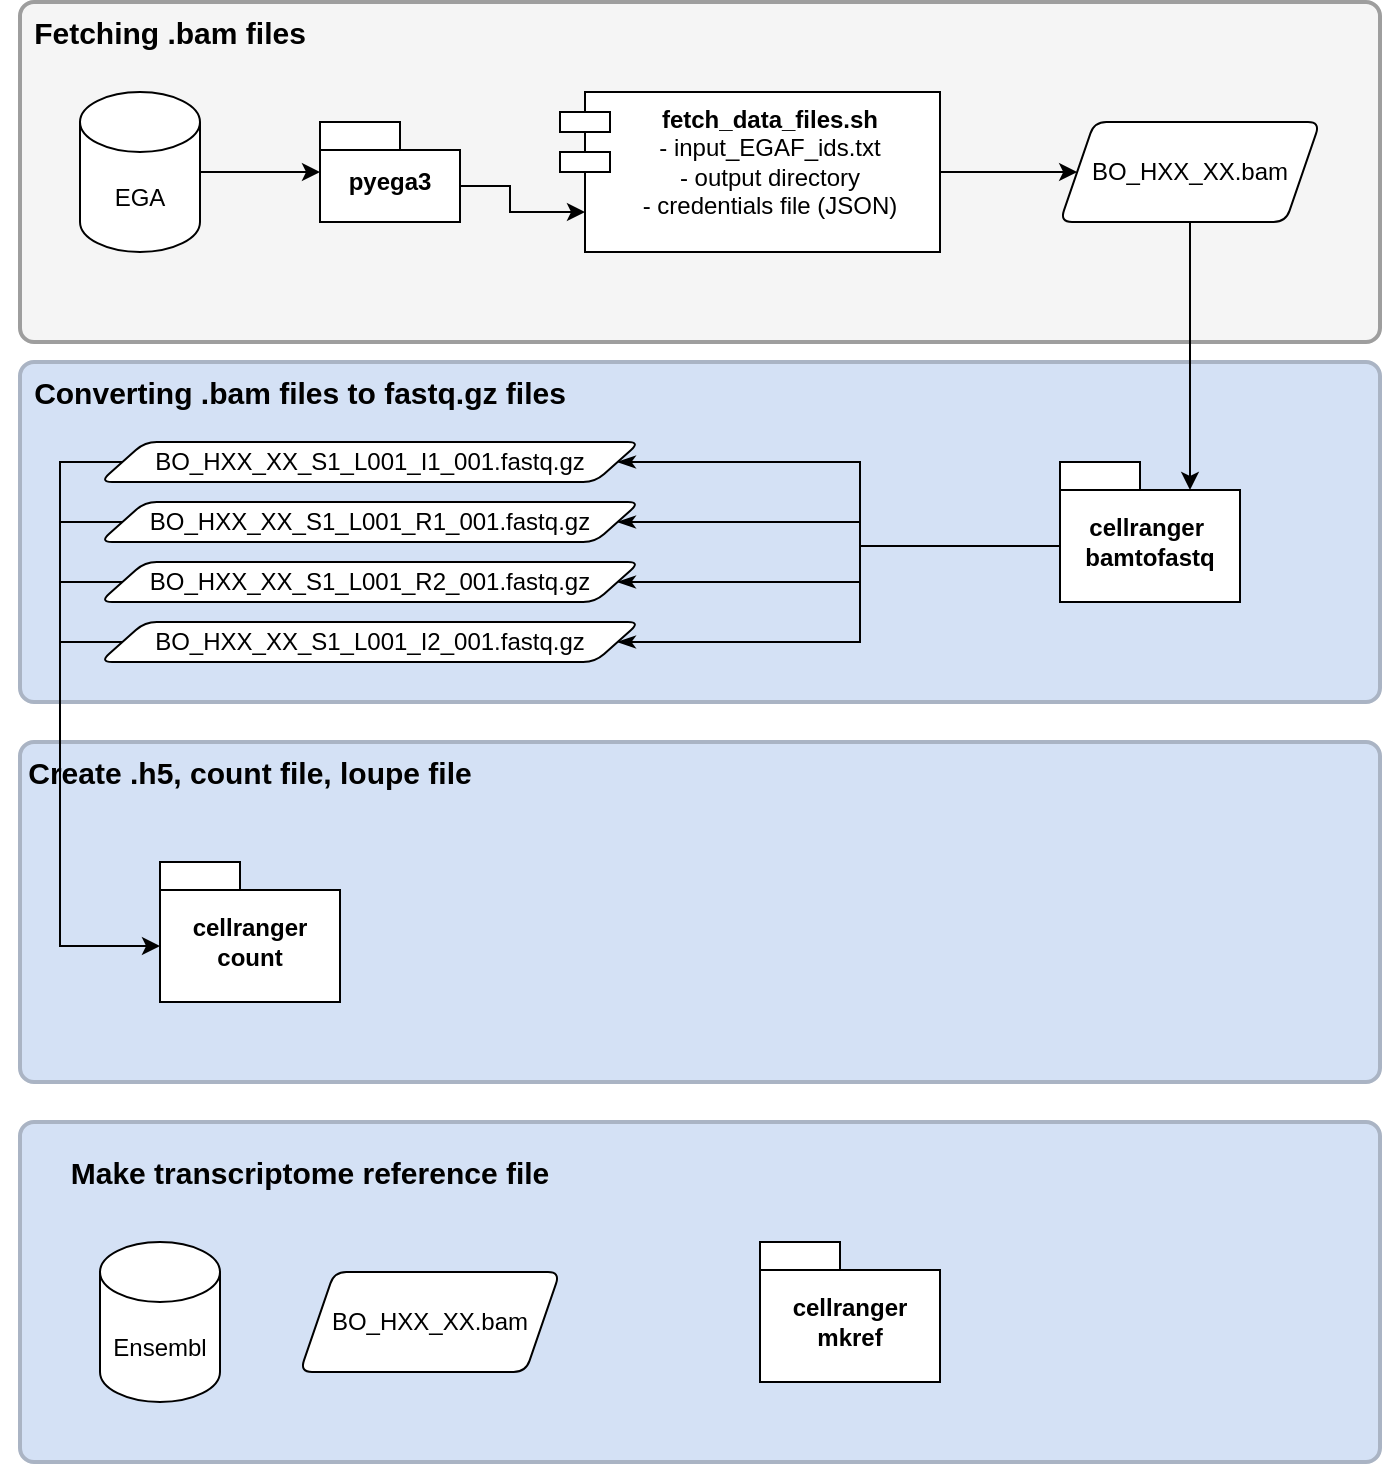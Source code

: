 <mxfile version="24.4.6" type="github">
  <diagram name="Page-1" id="jx7fNHoSlK5qeOcEfMU2">
    <mxGraphModel dx="1259" dy="655" grid="1" gridSize="10" guides="1" tooltips="1" connect="1" arrows="1" fold="1" page="1" pageScale="1" pageWidth="850" pageHeight="1100" math="0" shadow="0">
      <root>
        <mxCell id="0" />
        <mxCell id="1" parent="0" />
        <mxCell id="OXzJp4AB1eenJ9bYMwPS-4" value="" style="rounded=1;whiteSpace=wrap;html=1;absoluteArcSize=1;arcSize=14;strokeWidth=2;fillColor=#f5f5f5;fontColor=#333333;strokeColor=#9E9E9E;" parent="1" vertex="1">
          <mxGeometry x="30" y="20" width="680" height="170" as="geometry" />
        </mxCell>
        <mxCell id="OXzJp4AB1eenJ9bYMwPS-11" style="edgeStyle=orthogonalEdgeStyle;rounded=0;orthogonalLoop=1;jettySize=auto;html=1;exitX=1;exitY=0.5;exitDx=0;exitDy=0;exitPerimeter=0;" parent="1" source="OXzJp4AB1eenJ9bYMwPS-1" target="OXzJp4AB1eenJ9bYMwPS-2" edge="1">
          <mxGeometry relative="1" as="geometry" />
        </mxCell>
        <mxCell id="OXzJp4AB1eenJ9bYMwPS-1" value="EGA" style="shape=cylinder3;whiteSpace=wrap;html=1;boundedLbl=1;backgroundOutline=1;size=15;" parent="1" vertex="1">
          <mxGeometry x="60" y="65" width="60" height="80" as="geometry" />
        </mxCell>
        <mxCell id="OXzJp4AB1eenJ9bYMwPS-2" value="pyega3" style="shape=folder;fontStyle=1;spacingTop=10;tabWidth=40;tabHeight=14;tabPosition=left;html=1;whiteSpace=wrap;" parent="1" vertex="1">
          <mxGeometry x="180" y="80" width="70" height="50" as="geometry" />
        </mxCell>
        <mxCell id="OXzJp4AB1eenJ9bYMwPS-13" style="edgeStyle=orthogonalEdgeStyle;rounded=0;orthogonalLoop=1;jettySize=auto;html=1;exitX=1;exitY=0.5;exitDx=0;exitDy=0;" parent="1" source="OXzJp4AB1eenJ9bYMwPS-3" target="OXzJp4AB1eenJ9bYMwPS-10" edge="1">
          <mxGeometry relative="1" as="geometry" />
        </mxCell>
        <mxCell id="OXzJp4AB1eenJ9bYMwPS-3" value="&lt;b&gt;fetch_data_files.sh&lt;/b&gt;&lt;div&gt;- input_EGAF_ids.txt&lt;/div&gt;&lt;div&gt;- output directory&lt;/div&gt;&lt;div&gt;- credentials file (JSON)&lt;/div&gt;" style="shape=module;align=left;spacingLeft=20;align=center;verticalAlign=top;whiteSpace=wrap;html=1;jettyWidth=25;jettyHeight=10;" parent="1" vertex="1">
          <mxGeometry x="300" y="65" width="190" height="80" as="geometry" />
        </mxCell>
        <mxCell id="OXzJp4AB1eenJ9bYMwPS-5" value="Fetching .bam files" style="text;html=1;align=center;verticalAlign=middle;whiteSpace=wrap;rounded=0;fontStyle=1;fontSize=15;" parent="1" vertex="1">
          <mxGeometry x="30" y="20" width="150" height="30" as="geometry" />
        </mxCell>
        <mxCell id="OXzJp4AB1eenJ9bYMwPS-8" value="" style="rounded=1;whiteSpace=wrap;html=1;absoluteArcSize=1;arcSize=14;strokeWidth=2;fillColor=#D4E1F5;strokeColor=#AAB4C4;" parent="1" vertex="1">
          <mxGeometry x="30" y="200" width="680" height="170" as="geometry" />
        </mxCell>
        <mxCell id="OXzJp4AB1eenJ9bYMwPS-9" value="Converting .bam files to fastq.gz files" style="text;html=1;align=center;verticalAlign=middle;whiteSpace=wrap;rounded=0;fontStyle=1;fontSize=15;" parent="1" vertex="1">
          <mxGeometry x="30" y="200" width="280" height="30" as="geometry" />
        </mxCell>
        <mxCell id="OXzJp4AB1eenJ9bYMwPS-10" value="BO_HXX_XX.bam" style="shape=parallelogram;html=1;strokeWidth=1;perimeter=parallelogramPerimeter;whiteSpace=wrap;rounded=1;arcSize=12;size=0.132;" parent="1" vertex="1">
          <mxGeometry x="550" y="80" width="130" height="50" as="geometry" />
        </mxCell>
        <mxCell id="OXzJp4AB1eenJ9bYMwPS-12" style="edgeStyle=orthogonalEdgeStyle;rounded=0;orthogonalLoop=1;jettySize=auto;html=1;exitX=0;exitY=0;exitDx=70;exitDy=32;exitPerimeter=0;entryX=0;entryY=0.75;entryDx=12.5;entryDy=0;entryPerimeter=0;" parent="1" source="OXzJp4AB1eenJ9bYMwPS-2" target="OXzJp4AB1eenJ9bYMwPS-3" edge="1">
          <mxGeometry relative="1" as="geometry" />
        </mxCell>
        <mxCell id="fvaHSk83jqFBdDth-PLV-8" style="edgeStyle=orthogonalEdgeStyle;rounded=0;orthogonalLoop=1;jettySize=auto;html=1;exitX=0;exitY=0;exitDx=0;exitDy=42;exitPerimeter=0;entryX=1;entryY=0.5;entryDx=0;entryDy=0;endArrow=classicThin;endFill=1;" edge="1" parent="1" source="OXzJp4AB1eenJ9bYMwPS-14" target="OXzJp4AB1eenJ9bYMwPS-17">
          <mxGeometry relative="1" as="geometry">
            <Array as="points">
              <mxPoint x="450" y="292" />
              <mxPoint x="450" y="250" />
            </Array>
          </mxGeometry>
        </mxCell>
        <mxCell id="fvaHSk83jqFBdDth-PLV-9" style="edgeStyle=orthogonalEdgeStyle;rounded=0;orthogonalLoop=1;jettySize=auto;html=1;entryX=1;entryY=0.5;entryDx=0;entryDy=0;exitX=0;exitY=0;exitDx=0;exitDy=42;exitPerimeter=0;endArrow=classicThin;endFill=1;" edge="1" parent="1" source="OXzJp4AB1eenJ9bYMwPS-14" target="fvaHSk83jqFBdDth-PLV-4">
          <mxGeometry relative="1" as="geometry">
            <Array as="points">
              <mxPoint x="450" y="292" />
              <mxPoint x="450" y="280" />
            </Array>
          </mxGeometry>
        </mxCell>
        <mxCell id="fvaHSk83jqFBdDth-PLV-10" style="edgeStyle=orthogonalEdgeStyle;rounded=0;orthogonalLoop=1;jettySize=auto;html=1;exitX=0;exitY=0;exitDx=0;exitDy=42;exitPerimeter=0;entryX=1;entryY=0.5;entryDx=0;entryDy=0;endArrow=classicThin;endFill=1;" edge="1" parent="1" source="OXzJp4AB1eenJ9bYMwPS-14" target="fvaHSk83jqFBdDth-PLV-5">
          <mxGeometry relative="1" as="geometry">
            <Array as="points">
              <mxPoint x="450" y="292" />
              <mxPoint x="450" y="310" />
            </Array>
          </mxGeometry>
        </mxCell>
        <mxCell id="fvaHSk83jqFBdDth-PLV-12" style="edgeStyle=orthogonalEdgeStyle;rounded=0;orthogonalLoop=1;jettySize=auto;html=1;exitX=0;exitY=0;exitDx=0;exitDy=42;exitPerimeter=0;entryX=1;entryY=0.5;entryDx=0;entryDy=0;endArrow=classicThin;endFill=1;" edge="1" parent="1" source="OXzJp4AB1eenJ9bYMwPS-14" target="fvaHSk83jqFBdDth-PLV-6">
          <mxGeometry relative="1" as="geometry">
            <Array as="points">
              <mxPoint x="450" y="292" />
              <mxPoint x="450" y="340" />
            </Array>
          </mxGeometry>
        </mxCell>
        <mxCell id="OXzJp4AB1eenJ9bYMwPS-14" value="cellranger&amp;nbsp;&lt;div&gt;bamtofastq&lt;/div&gt;" style="shape=folder;fontStyle=1;spacingTop=10;tabWidth=40;tabHeight=14;tabPosition=left;html=1;whiteSpace=wrap;" parent="1" vertex="1">
          <mxGeometry x="550" y="250" width="90" height="70" as="geometry" />
        </mxCell>
        <mxCell id="OXzJp4AB1eenJ9bYMwPS-16" style="edgeStyle=orthogonalEdgeStyle;rounded=0;orthogonalLoop=1;jettySize=auto;html=1;exitX=0.5;exitY=1;exitDx=0;exitDy=0;entryX=0;entryY=0;entryDx=65;entryDy=14;entryPerimeter=0;" parent="1" source="OXzJp4AB1eenJ9bYMwPS-10" target="OXzJp4AB1eenJ9bYMwPS-14" edge="1">
          <mxGeometry relative="1" as="geometry" />
        </mxCell>
        <mxCell id="OXzJp4AB1eenJ9bYMwPS-17" value="BO_HXX_XX_S1_L001_I1_001.fastq.gz" style="shape=parallelogram;html=1;strokeWidth=1;perimeter=parallelogramPerimeter;whiteSpace=wrap;rounded=1;arcSize=12;size=0.083;" parent="1" vertex="1">
          <mxGeometry x="70" y="240" width="270" height="20" as="geometry" />
        </mxCell>
        <mxCell id="OXzJp4AB1eenJ9bYMwPS-18" value="" style="rounded=1;whiteSpace=wrap;html=1;absoluteArcSize=1;arcSize=14;strokeWidth=2;fillColor=#D4E1F5;strokeColor=#AAB4C4;" parent="1" vertex="1">
          <mxGeometry x="30" y="580" width="680" height="170" as="geometry" />
        </mxCell>
        <mxCell id="OXzJp4AB1eenJ9bYMwPS-19" value="Make transcriptome reference file" style="text;html=1;align=center;verticalAlign=middle;whiteSpace=wrap;rounded=0;fontStyle=1;fontSize=15;" parent="1" vertex="1">
          <mxGeometry x="50" y="590" width="250" height="30" as="geometry" />
        </mxCell>
        <mxCell id="OXzJp4AB1eenJ9bYMwPS-20" value="cellranger mkref" style="shape=folder;fontStyle=1;spacingTop=10;tabWidth=40;tabHeight=14;tabPosition=left;html=1;whiteSpace=wrap;" parent="1" vertex="1">
          <mxGeometry x="400" y="640" width="90" height="70" as="geometry" />
        </mxCell>
        <mxCell id="OXzJp4AB1eenJ9bYMwPS-21" value="Ensembl" style="shape=cylinder3;whiteSpace=wrap;html=1;boundedLbl=1;backgroundOutline=1;size=15;" parent="1" vertex="1">
          <mxGeometry x="70" y="640" width="60" height="80" as="geometry" />
        </mxCell>
        <mxCell id="OXzJp4AB1eenJ9bYMwPS-22" value="BO_HXX_XX.bam" style="shape=parallelogram;html=1;strokeWidth=1;perimeter=parallelogramPerimeter;whiteSpace=wrap;rounded=1;arcSize=12;size=0.132;" parent="1" vertex="1">
          <mxGeometry x="170" y="655" width="130" height="50" as="geometry" />
        </mxCell>
        <mxCell id="fvaHSk83jqFBdDth-PLV-1" value="" style="rounded=1;whiteSpace=wrap;html=1;absoluteArcSize=1;arcSize=14;strokeWidth=2;fillColor=#D4E1F5;strokeColor=#AAB4C4;" vertex="1" parent="1">
          <mxGeometry x="30" y="390" width="680" height="170" as="geometry" />
        </mxCell>
        <mxCell id="fvaHSk83jqFBdDth-PLV-2" value="Create .h5, count file, loupe file" style="text;html=1;align=center;verticalAlign=middle;whiteSpace=wrap;rounded=0;fontStyle=1;fontSize=15;" vertex="1" parent="1">
          <mxGeometry x="20" y="390" width="250" height="30" as="geometry" />
        </mxCell>
        <mxCell id="fvaHSk83jqFBdDth-PLV-3" value="cellranger count" style="shape=folder;fontStyle=1;spacingTop=10;tabWidth=40;tabHeight=14;tabPosition=left;html=1;whiteSpace=wrap;" vertex="1" parent="1">
          <mxGeometry x="100" y="450" width="90" height="70" as="geometry" />
        </mxCell>
        <mxCell id="fvaHSk83jqFBdDth-PLV-16" style="edgeStyle=orthogonalEdgeStyle;rounded=0;orthogonalLoop=1;jettySize=auto;html=1;exitX=0;exitY=0.5;exitDx=0;exitDy=0;endArrow=none;endFill=0;" edge="1" parent="1" source="fvaHSk83jqFBdDth-PLV-4">
          <mxGeometry relative="1" as="geometry">
            <mxPoint x="50" y="279.944" as="targetPoint" />
          </mxGeometry>
        </mxCell>
        <mxCell id="fvaHSk83jqFBdDth-PLV-4" value="BO_HXX_XX_S1_L001_R1_001.fastq.gz" style="shape=parallelogram;html=1;strokeWidth=1;perimeter=parallelogramPerimeter;whiteSpace=wrap;rounded=1;arcSize=12;size=0.083;" vertex="1" parent="1">
          <mxGeometry x="70" y="270" width="270" height="20" as="geometry" />
        </mxCell>
        <mxCell id="fvaHSk83jqFBdDth-PLV-17" style="edgeStyle=orthogonalEdgeStyle;rounded=0;orthogonalLoop=1;jettySize=auto;html=1;exitX=0;exitY=0.5;exitDx=0;exitDy=0;endArrow=none;endFill=0;" edge="1" parent="1" source="fvaHSk83jqFBdDth-PLV-5">
          <mxGeometry relative="1" as="geometry">
            <mxPoint x="50" y="309.944" as="targetPoint" />
          </mxGeometry>
        </mxCell>
        <mxCell id="fvaHSk83jqFBdDth-PLV-5" value="BO_HXX_XX_S1_L001_R2_001.fastq.gz" style="shape=parallelogram;html=1;strokeWidth=1;perimeter=parallelogramPerimeter;whiteSpace=wrap;rounded=1;arcSize=12;size=0.083;" vertex="1" parent="1">
          <mxGeometry x="70" y="300" width="270" height="20" as="geometry" />
        </mxCell>
        <mxCell id="fvaHSk83jqFBdDth-PLV-18" style="edgeStyle=orthogonalEdgeStyle;rounded=0;orthogonalLoop=1;jettySize=auto;html=1;exitX=0;exitY=0.5;exitDx=0;exitDy=0;endArrow=none;endFill=0;" edge="1" parent="1" source="fvaHSk83jqFBdDth-PLV-6">
          <mxGeometry relative="1" as="geometry">
            <mxPoint x="50" y="339.944" as="targetPoint" />
          </mxGeometry>
        </mxCell>
        <mxCell id="fvaHSk83jqFBdDth-PLV-6" value="BO_HXX_XX_S1_L001_I2_001.fastq.gz" style="shape=parallelogram;html=1;strokeWidth=1;perimeter=parallelogramPerimeter;whiteSpace=wrap;rounded=1;arcSize=12;size=0.083;" vertex="1" parent="1">
          <mxGeometry x="70" y="330" width="270" height="20" as="geometry" />
        </mxCell>
        <mxCell id="fvaHSk83jqFBdDth-PLV-14" style="edgeStyle=orthogonalEdgeStyle;rounded=0;orthogonalLoop=1;jettySize=auto;html=1;exitX=0;exitY=0.5;exitDx=0;exitDy=0;entryX=0;entryY=0;entryDx=0;entryDy=42;entryPerimeter=0;" edge="1" parent="1" source="OXzJp4AB1eenJ9bYMwPS-17" target="fvaHSk83jqFBdDth-PLV-3">
          <mxGeometry relative="1" as="geometry">
            <Array as="points">
              <mxPoint x="50" y="250" />
              <mxPoint x="50" y="492" />
            </Array>
          </mxGeometry>
        </mxCell>
      </root>
    </mxGraphModel>
  </diagram>
</mxfile>
